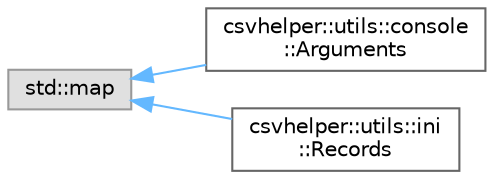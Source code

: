 digraph "Graphical Class Hierarchy"
{
 // LATEX_PDF_SIZE
  bgcolor="transparent";
  edge [fontname=Helvetica,fontsize=10,labelfontname=Helvetica,labelfontsize=10];
  node [fontname=Helvetica,fontsize=10,shape=box,height=0.2,width=0.4];
  rankdir="LR";
  Node0 [id="Node000000",label="std::map",height=0.2,width=0.4,color="grey60", fillcolor="#E0E0E0", style="filled",tooltip=" "];
  Node0 -> Node1 [id="edge5_Node000000_Node000001",dir="back",color="steelblue1",style="solid",tooltip=" "];
  Node1 [id="Node000001",label="csvhelper::utils::console\l::Arguments",height=0.2,width=0.4,color="grey40", fillcolor="white", style="filled",URL="$structcsvhelper_1_1utils_1_1console_1_1_arguments.html",tooltip=" "];
  Node0 -> Node2 [id="edge6_Node000000_Node000002",dir="back",color="steelblue1",style="solid",tooltip=" "];
  Node2 [id="Node000002",label="csvhelper::utils::ini\l::Records",height=0.2,width=0.4,color="grey40", fillcolor="white", style="filled",URL="$structcsvhelper_1_1utils_1_1ini_1_1_records.html",tooltip=" "];
}
